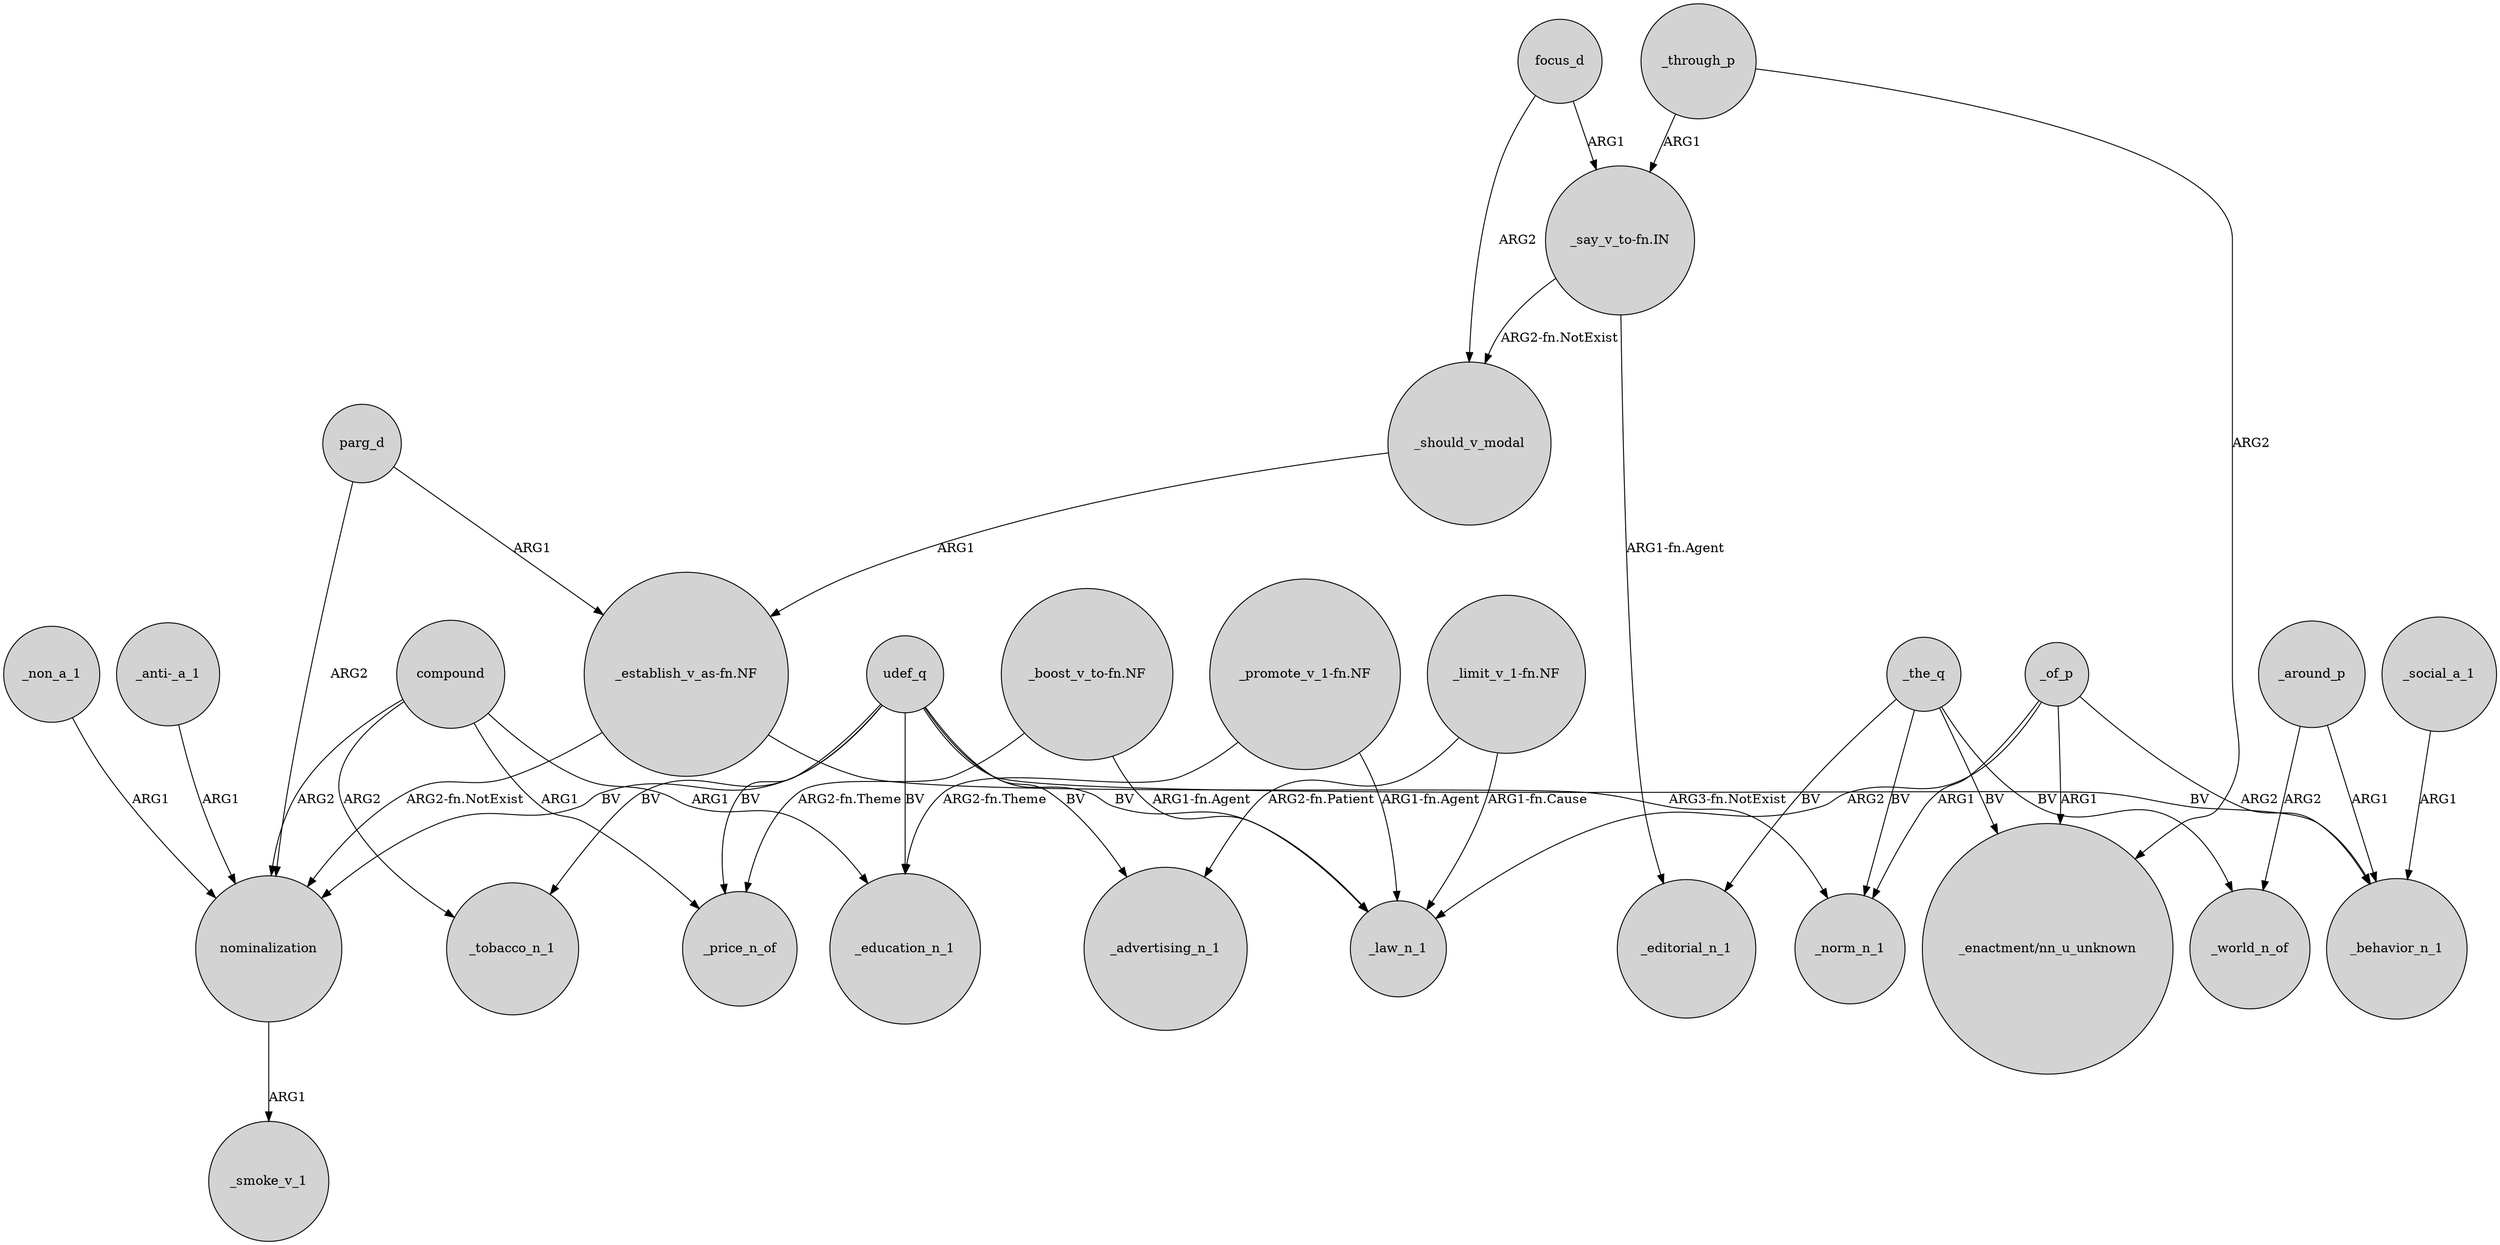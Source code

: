 digraph {
	node [shape=circle style=filled]
	_around_p -> _world_n_of [label=ARG2]
	"_establish_v_as-fn.NF" -> _norm_n_1 [label="ARG3-fn.NotExist"]
	"_say_v_to-fn.IN" -> _should_v_modal [label="ARG2-fn.NotExist"]
	udef_q -> _price_n_of [label=BV]
	compound -> _tobacco_n_1 [label=ARG2]
	"_promote_v_1-fn.NF" -> _law_n_1 [label="ARG1-fn.Agent"]
	focus_d -> _should_v_modal [label=ARG2]
	parg_d -> "_establish_v_as-fn.NF" [label=ARG1]
	"_boost_v_to-fn.NF" -> _price_n_of [label="ARG2-fn.Theme"]
	_the_q -> "_enactment/nn_u_unknown" [label=BV]
	_of_p -> _law_n_1 [label=ARG2]
	"_say_v_to-fn.IN" -> _editorial_n_1 [label="ARG1-fn.Agent"]
	nominalization -> _smoke_v_1 [label=ARG1]
	udef_q -> _law_n_1 [label=BV]
	udef_q -> _education_n_1 [label=BV]
	compound -> nominalization [label=ARG2]
	_non_a_1 -> nominalization [label=ARG1]
	"_establish_v_as-fn.NF" -> nominalization [label="ARG2-fn.NotExist"]
	"_limit_v_1-fn.NF" -> _advertising_n_1 [label="ARG2-fn.Patient"]
	udef_q -> _advertising_n_1 [label=BV]
	_should_v_modal -> "_establish_v_as-fn.NF" [label=ARG1]
	_of_p -> "_enactment/nn_u_unknown" [label=ARG1]
	parg_d -> nominalization [label=ARG2]
	_through_p -> "_enactment/nn_u_unknown" [label=ARG2]
	_through_p -> "_say_v_to-fn.IN" [label=ARG1]
	_the_q -> _norm_n_1 [label=BV]
	udef_q -> nominalization [label=BV]
	udef_q -> _tobacco_n_1 [label=BV]
	_around_p -> _behavior_n_1 [label=ARG1]
	udef_q -> _behavior_n_1 [label=BV]
	"_boost_v_to-fn.NF" -> _law_n_1 [label="ARG1-fn.Agent"]
	_social_a_1 -> _behavior_n_1 [label=ARG1]
	_of_p -> _norm_n_1 [label=ARG1]
	_the_q -> _editorial_n_1 [label=BV]
	compound -> _education_n_1 [label=ARG1]
	_of_p -> _behavior_n_1 [label=ARG2]
	compound -> _price_n_of [label=ARG1]
	_the_q -> _world_n_of [label=BV]
	"_anti-_a_1" -> nominalization [label=ARG1]
	"_promote_v_1-fn.NF" -> _education_n_1 [label="ARG2-fn.Theme"]
	focus_d -> "_say_v_to-fn.IN" [label=ARG1]
	"_limit_v_1-fn.NF" -> _law_n_1 [label="ARG1-fn.Cause"]
}
